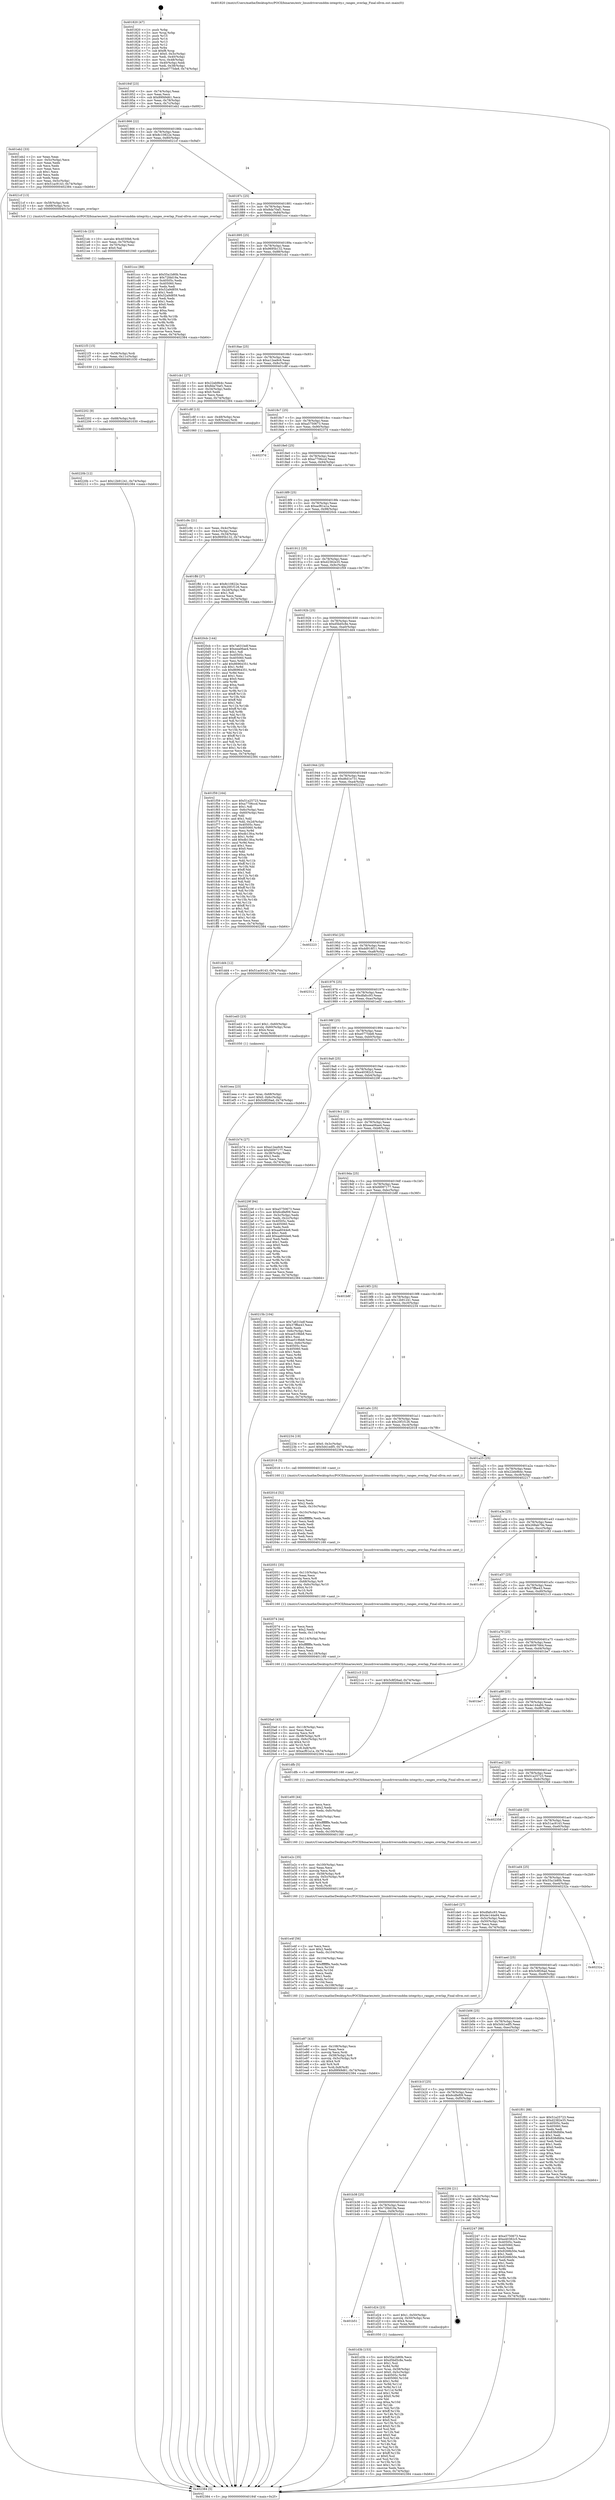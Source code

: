 digraph "0x401820" {
  label = "0x401820 (/mnt/c/Users/mathe/Desktop/tcc/POCII/binaries/extr_linuxdriversmddm-integrity.c_ranges_overlap_Final-ollvm.out::main(0))"
  labelloc = "t"
  node[shape=record]

  Entry [label="",width=0.3,height=0.3,shape=circle,fillcolor=black,style=filled]
  "0x40184f" [label="{
     0x40184f [23]\l
     | [instrs]\l
     &nbsp;&nbsp;0x40184f \<+3\>: mov -0x74(%rbp),%eax\l
     &nbsp;&nbsp;0x401852 \<+2\>: mov %eax,%ecx\l
     &nbsp;&nbsp;0x401854 \<+6\>: sub $0x89f49d61,%ecx\l
     &nbsp;&nbsp;0x40185a \<+3\>: mov %eax,-0x78(%rbp)\l
     &nbsp;&nbsp;0x40185d \<+3\>: mov %ecx,-0x7c(%rbp)\l
     &nbsp;&nbsp;0x401860 \<+6\>: je 0000000000401eb2 \<main+0x692\>\l
  }"]
  "0x401eb2" [label="{
     0x401eb2 [33]\l
     | [instrs]\l
     &nbsp;&nbsp;0x401eb2 \<+2\>: xor %eax,%eax\l
     &nbsp;&nbsp;0x401eb4 \<+3\>: mov -0x5c(%rbp),%ecx\l
     &nbsp;&nbsp;0x401eb7 \<+2\>: mov %eax,%edx\l
     &nbsp;&nbsp;0x401eb9 \<+2\>: sub %ecx,%edx\l
     &nbsp;&nbsp;0x401ebb \<+2\>: mov %eax,%ecx\l
     &nbsp;&nbsp;0x401ebd \<+3\>: sub $0x1,%ecx\l
     &nbsp;&nbsp;0x401ec0 \<+2\>: add %ecx,%edx\l
     &nbsp;&nbsp;0x401ec2 \<+2\>: sub %edx,%eax\l
     &nbsp;&nbsp;0x401ec4 \<+3\>: mov %eax,-0x5c(%rbp)\l
     &nbsp;&nbsp;0x401ec7 \<+7\>: movl $0x51ac9143,-0x74(%rbp)\l
     &nbsp;&nbsp;0x401ece \<+5\>: jmp 0000000000402384 \<main+0xb64\>\l
  }"]
  "0x401866" [label="{
     0x401866 [22]\l
     | [instrs]\l
     &nbsp;&nbsp;0x401866 \<+5\>: jmp 000000000040186b \<main+0x4b\>\l
     &nbsp;&nbsp;0x40186b \<+3\>: mov -0x78(%rbp),%eax\l
     &nbsp;&nbsp;0x40186e \<+5\>: sub $0x8c10822e,%eax\l
     &nbsp;&nbsp;0x401873 \<+3\>: mov %eax,-0x80(%rbp)\l
     &nbsp;&nbsp;0x401876 \<+6\>: je 00000000004021cf \<main+0x9af\>\l
  }"]
  Exit [label="",width=0.3,height=0.3,shape=circle,fillcolor=black,style=filled,peripheries=2]
  "0x4021cf" [label="{
     0x4021cf [13]\l
     | [instrs]\l
     &nbsp;&nbsp;0x4021cf \<+4\>: mov -0x58(%rbp),%rdi\l
     &nbsp;&nbsp;0x4021d3 \<+4\>: mov -0x68(%rbp),%rsi\l
     &nbsp;&nbsp;0x4021d7 \<+5\>: call 00000000004015c0 \<ranges_overlap\>\l
     | [calls]\l
     &nbsp;&nbsp;0x4015c0 \{1\} (/mnt/c/Users/mathe/Desktop/tcc/POCII/binaries/extr_linuxdriversmddm-integrity.c_ranges_overlap_Final-ollvm.out::ranges_overlap)\l
  }"]
  "0x40187c" [label="{
     0x40187c [25]\l
     | [instrs]\l
     &nbsp;&nbsp;0x40187c \<+5\>: jmp 0000000000401881 \<main+0x61\>\l
     &nbsp;&nbsp;0x401881 \<+3\>: mov -0x78(%rbp),%eax\l
     &nbsp;&nbsp;0x401884 \<+5\>: sub $0x8da70af1,%eax\l
     &nbsp;&nbsp;0x401889 \<+6\>: mov %eax,-0x84(%rbp)\l
     &nbsp;&nbsp;0x40188f \<+6\>: je 0000000000401ccc \<main+0x4ac\>\l
  }"]
  "0x40220b" [label="{
     0x40220b [12]\l
     | [instrs]\l
     &nbsp;&nbsp;0x40220b \<+7\>: movl $0x12b91241,-0x74(%rbp)\l
     &nbsp;&nbsp;0x402212 \<+5\>: jmp 0000000000402384 \<main+0xb64\>\l
  }"]
  "0x401ccc" [label="{
     0x401ccc [88]\l
     | [instrs]\l
     &nbsp;&nbsp;0x401ccc \<+5\>: mov $0x55a1b80b,%eax\l
     &nbsp;&nbsp;0x401cd1 \<+5\>: mov $0x72fdd19a,%ecx\l
     &nbsp;&nbsp;0x401cd6 \<+7\>: mov 0x40505c,%edx\l
     &nbsp;&nbsp;0x401cdd \<+7\>: mov 0x405060,%esi\l
     &nbsp;&nbsp;0x401ce4 \<+2\>: mov %edx,%edi\l
     &nbsp;&nbsp;0x401ce6 \<+6\>: add $0x52a9d859,%edi\l
     &nbsp;&nbsp;0x401cec \<+3\>: sub $0x1,%edi\l
     &nbsp;&nbsp;0x401cef \<+6\>: sub $0x52a9d859,%edi\l
     &nbsp;&nbsp;0x401cf5 \<+3\>: imul %edi,%edx\l
     &nbsp;&nbsp;0x401cf8 \<+3\>: and $0x1,%edx\l
     &nbsp;&nbsp;0x401cfb \<+3\>: cmp $0x0,%edx\l
     &nbsp;&nbsp;0x401cfe \<+4\>: sete %r8b\l
     &nbsp;&nbsp;0x401d02 \<+3\>: cmp $0xa,%esi\l
     &nbsp;&nbsp;0x401d05 \<+4\>: setl %r9b\l
     &nbsp;&nbsp;0x401d09 \<+3\>: mov %r8b,%r10b\l
     &nbsp;&nbsp;0x401d0c \<+3\>: and %r9b,%r10b\l
     &nbsp;&nbsp;0x401d0f \<+3\>: xor %r9b,%r8b\l
     &nbsp;&nbsp;0x401d12 \<+3\>: or %r8b,%r10b\l
     &nbsp;&nbsp;0x401d15 \<+4\>: test $0x1,%r10b\l
     &nbsp;&nbsp;0x401d19 \<+3\>: cmovne %ecx,%eax\l
     &nbsp;&nbsp;0x401d1c \<+3\>: mov %eax,-0x74(%rbp)\l
     &nbsp;&nbsp;0x401d1f \<+5\>: jmp 0000000000402384 \<main+0xb64\>\l
  }"]
  "0x401895" [label="{
     0x401895 [25]\l
     | [instrs]\l
     &nbsp;&nbsp;0x401895 \<+5\>: jmp 000000000040189a \<main+0x7a\>\l
     &nbsp;&nbsp;0x40189a \<+3\>: mov -0x78(%rbp),%eax\l
     &nbsp;&nbsp;0x40189d \<+5\>: sub $0x9695b132,%eax\l
     &nbsp;&nbsp;0x4018a2 \<+6\>: mov %eax,-0x88(%rbp)\l
     &nbsp;&nbsp;0x4018a8 \<+6\>: je 0000000000401cb1 \<main+0x491\>\l
  }"]
  "0x402202" [label="{
     0x402202 [9]\l
     | [instrs]\l
     &nbsp;&nbsp;0x402202 \<+4\>: mov -0x68(%rbp),%rdi\l
     &nbsp;&nbsp;0x402206 \<+5\>: call 0000000000401030 \<free@plt\>\l
     | [calls]\l
     &nbsp;&nbsp;0x401030 \{1\} (unknown)\l
  }"]
  "0x401cb1" [label="{
     0x401cb1 [27]\l
     | [instrs]\l
     &nbsp;&nbsp;0x401cb1 \<+5\>: mov $0x22eb9b4c,%eax\l
     &nbsp;&nbsp;0x401cb6 \<+5\>: mov $0x8da70af1,%ecx\l
     &nbsp;&nbsp;0x401cbb \<+3\>: mov -0x34(%rbp),%edx\l
     &nbsp;&nbsp;0x401cbe \<+3\>: cmp $0x0,%edx\l
     &nbsp;&nbsp;0x401cc1 \<+3\>: cmove %ecx,%eax\l
     &nbsp;&nbsp;0x401cc4 \<+3\>: mov %eax,-0x74(%rbp)\l
     &nbsp;&nbsp;0x401cc7 \<+5\>: jmp 0000000000402384 \<main+0xb64\>\l
  }"]
  "0x4018ae" [label="{
     0x4018ae [25]\l
     | [instrs]\l
     &nbsp;&nbsp;0x4018ae \<+5\>: jmp 00000000004018b3 \<main+0x93\>\l
     &nbsp;&nbsp;0x4018b3 \<+3\>: mov -0x78(%rbp),%eax\l
     &nbsp;&nbsp;0x4018b6 \<+5\>: sub $0xa12ea9c6,%eax\l
     &nbsp;&nbsp;0x4018bb \<+6\>: mov %eax,-0x8c(%rbp)\l
     &nbsp;&nbsp;0x4018c1 \<+6\>: je 0000000000401c8f \<main+0x46f\>\l
  }"]
  "0x4021f3" [label="{
     0x4021f3 [15]\l
     | [instrs]\l
     &nbsp;&nbsp;0x4021f3 \<+4\>: mov -0x58(%rbp),%rdi\l
     &nbsp;&nbsp;0x4021f7 \<+6\>: mov %eax,-0x11c(%rbp)\l
     &nbsp;&nbsp;0x4021fd \<+5\>: call 0000000000401030 \<free@plt\>\l
     | [calls]\l
     &nbsp;&nbsp;0x401030 \{1\} (unknown)\l
  }"]
  "0x401c8f" [label="{
     0x401c8f [13]\l
     | [instrs]\l
     &nbsp;&nbsp;0x401c8f \<+4\>: mov -0x48(%rbp),%rax\l
     &nbsp;&nbsp;0x401c93 \<+4\>: mov 0x8(%rax),%rdi\l
     &nbsp;&nbsp;0x401c97 \<+5\>: call 0000000000401060 \<atoi@plt\>\l
     | [calls]\l
     &nbsp;&nbsp;0x401060 \{1\} (unknown)\l
  }"]
  "0x4018c7" [label="{
     0x4018c7 [25]\l
     | [instrs]\l
     &nbsp;&nbsp;0x4018c7 \<+5\>: jmp 00000000004018cc \<main+0xac\>\l
     &nbsp;&nbsp;0x4018cc \<+3\>: mov -0x78(%rbp),%eax\l
     &nbsp;&nbsp;0x4018cf \<+5\>: sub $0xa5750673,%eax\l
     &nbsp;&nbsp;0x4018d4 \<+6\>: mov %eax,-0x90(%rbp)\l
     &nbsp;&nbsp;0x4018da \<+6\>: je 000000000040237d \<main+0xb5d\>\l
  }"]
  "0x4021dc" [label="{
     0x4021dc [23]\l
     | [instrs]\l
     &nbsp;&nbsp;0x4021dc \<+10\>: movabs $0x4030b6,%rdi\l
     &nbsp;&nbsp;0x4021e6 \<+3\>: mov %eax,-0x70(%rbp)\l
     &nbsp;&nbsp;0x4021e9 \<+3\>: mov -0x70(%rbp),%esi\l
     &nbsp;&nbsp;0x4021ec \<+2\>: mov $0x0,%al\l
     &nbsp;&nbsp;0x4021ee \<+5\>: call 0000000000401040 \<printf@plt\>\l
     | [calls]\l
     &nbsp;&nbsp;0x401040 \{1\} (unknown)\l
  }"]
  "0x40237d" [label="{
     0x40237d\l
  }", style=dashed]
  "0x4018e0" [label="{
     0x4018e0 [25]\l
     | [instrs]\l
     &nbsp;&nbsp;0x4018e0 \<+5\>: jmp 00000000004018e5 \<main+0xc5\>\l
     &nbsp;&nbsp;0x4018e5 \<+3\>: mov -0x78(%rbp),%eax\l
     &nbsp;&nbsp;0x4018e8 \<+5\>: sub $0xa7706ccd,%eax\l
     &nbsp;&nbsp;0x4018ed \<+6\>: mov %eax,-0x94(%rbp)\l
     &nbsp;&nbsp;0x4018f3 \<+6\>: je 0000000000401ffd \<main+0x7dd\>\l
  }"]
  "0x4020a0" [label="{
     0x4020a0 [43]\l
     | [instrs]\l
     &nbsp;&nbsp;0x4020a0 \<+6\>: mov -0x118(%rbp),%ecx\l
     &nbsp;&nbsp;0x4020a6 \<+3\>: imul %eax,%ecx\l
     &nbsp;&nbsp;0x4020a9 \<+3\>: movslq %ecx,%r8\l
     &nbsp;&nbsp;0x4020ac \<+4\>: mov -0x68(%rbp),%r9\l
     &nbsp;&nbsp;0x4020b0 \<+4\>: movslq -0x6c(%rbp),%r10\l
     &nbsp;&nbsp;0x4020b4 \<+4\>: shl $0x4,%r10\l
     &nbsp;&nbsp;0x4020b8 \<+3\>: add %r10,%r9\l
     &nbsp;&nbsp;0x4020bb \<+4\>: mov %r8,0x8(%r9)\l
     &nbsp;&nbsp;0x4020bf \<+7\>: movl $0xacf61a1a,-0x74(%rbp)\l
     &nbsp;&nbsp;0x4020c6 \<+5\>: jmp 0000000000402384 \<main+0xb64\>\l
  }"]
  "0x401ffd" [label="{
     0x401ffd [27]\l
     | [instrs]\l
     &nbsp;&nbsp;0x401ffd \<+5\>: mov $0x8c10822e,%eax\l
     &nbsp;&nbsp;0x402002 \<+5\>: mov $0x20f1f126,%ecx\l
     &nbsp;&nbsp;0x402007 \<+3\>: mov -0x2d(%rbp),%dl\l
     &nbsp;&nbsp;0x40200a \<+3\>: test $0x1,%dl\l
     &nbsp;&nbsp;0x40200d \<+3\>: cmovne %ecx,%eax\l
     &nbsp;&nbsp;0x402010 \<+3\>: mov %eax,-0x74(%rbp)\l
     &nbsp;&nbsp;0x402013 \<+5\>: jmp 0000000000402384 \<main+0xb64\>\l
  }"]
  "0x4018f9" [label="{
     0x4018f9 [25]\l
     | [instrs]\l
     &nbsp;&nbsp;0x4018f9 \<+5\>: jmp 00000000004018fe \<main+0xde\>\l
     &nbsp;&nbsp;0x4018fe \<+3\>: mov -0x78(%rbp),%eax\l
     &nbsp;&nbsp;0x401901 \<+5\>: sub $0xacf61a1a,%eax\l
     &nbsp;&nbsp;0x401906 \<+6\>: mov %eax,-0x98(%rbp)\l
     &nbsp;&nbsp;0x40190c \<+6\>: je 00000000004020cb \<main+0x8ab\>\l
  }"]
  "0x402074" [label="{
     0x402074 [44]\l
     | [instrs]\l
     &nbsp;&nbsp;0x402074 \<+2\>: xor %ecx,%ecx\l
     &nbsp;&nbsp;0x402076 \<+5\>: mov $0x2,%edx\l
     &nbsp;&nbsp;0x40207b \<+6\>: mov %edx,-0x114(%rbp)\l
     &nbsp;&nbsp;0x402081 \<+1\>: cltd\l
     &nbsp;&nbsp;0x402082 \<+6\>: mov -0x114(%rbp),%esi\l
     &nbsp;&nbsp;0x402088 \<+2\>: idiv %esi\l
     &nbsp;&nbsp;0x40208a \<+6\>: imul $0xfffffffe,%edx,%edx\l
     &nbsp;&nbsp;0x402090 \<+3\>: sub $0x1,%ecx\l
     &nbsp;&nbsp;0x402093 \<+2\>: sub %ecx,%edx\l
     &nbsp;&nbsp;0x402095 \<+6\>: mov %edx,-0x118(%rbp)\l
     &nbsp;&nbsp;0x40209b \<+5\>: call 0000000000401160 \<next_i\>\l
     | [calls]\l
     &nbsp;&nbsp;0x401160 \{1\} (/mnt/c/Users/mathe/Desktop/tcc/POCII/binaries/extr_linuxdriversmddm-integrity.c_ranges_overlap_Final-ollvm.out::next_i)\l
  }"]
  "0x4020cb" [label="{
     0x4020cb [144]\l
     | [instrs]\l
     &nbsp;&nbsp;0x4020cb \<+5\>: mov $0x7a631bdf,%eax\l
     &nbsp;&nbsp;0x4020d0 \<+5\>: mov $0xeea06ae4,%ecx\l
     &nbsp;&nbsp;0x4020d5 \<+2\>: mov $0x1,%dl\l
     &nbsp;&nbsp;0x4020d7 \<+7\>: mov 0x40505c,%esi\l
     &nbsp;&nbsp;0x4020de \<+7\>: mov 0x405060,%edi\l
     &nbsp;&nbsp;0x4020e5 \<+3\>: mov %esi,%r8d\l
     &nbsp;&nbsp;0x4020e8 \<+7\>: add $0x86964351,%r8d\l
     &nbsp;&nbsp;0x4020ef \<+4\>: sub $0x1,%r8d\l
     &nbsp;&nbsp;0x4020f3 \<+7\>: sub $0x86964351,%r8d\l
     &nbsp;&nbsp;0x4020fa \<+4\>: imul %r8d,%esi\l
     &nbsp;&nbsp;0x4020fe \<+3\>: and $0x1,%esi\l
     &nbsp;&nbsp;0x402101 \<+3\>: cmp $0x0,%esi\l
     &nbsp;&nbsp;0x402104 \<+4\>: sete %r9b\l
     &nbsp;&nbsp;0x402108 \<+3\>: cmp $0xa,%edi\l
     &nbsp;&nbsp;0x40210b \<+4\>: setl %r10b\l
     &nbsp;&nbsp;0x40210f \<+3\>: mov %r9b,%r11b\l
     &nbsp;&nbsp;0x402112 \<+4\>: xor $0xff,%r11b\l
     &nbsp;&nbsp;0x402116 \<+3\>: mov %r10b,%bl\l
     &nbsp;&nbsp;0x402119 \<+3\>: xor $0xff,%bl\l
     &nbsp;&nbsp;0x40211c \<+3\>: xor $0x1,%dl\l
     &nbsp;&nbsp;0x40211f \<+3\>: mov %r11b,%r14b\l
     &nbsp;&nbsp;0x402122 \<+4\>: and $0xff,%r14b\l
     &nbsp;&nbsp;0x402126 \<+3\>: and %dl,%r9b\l
     &nbsp;&nbsp;0x402129 \<+3\>: mov %bl,%r15b\l
     &nbsp;&nbsp;0x40212c \<+4\>: and $0xff,%r15b\l
     &nbsp;&nbsp;0x402130 \<+3\>: and %dl,%r10b\l
     &nbsp;&nbsp;0x402133 \<+3\>: or %r9b,%r14b\l
     &nbsp;&nbsp;0x402136 \<+3\>: or %r10b,%r15b\l
     &nbsp;&nbsp;0x402139 \<+3\>: xor %r15b,%r14b\l
     &nbsp;&nbsp;0x40213c \<+3\>: or %bl,%r11b\l
     &nbsp;&nbsp;0x40213f \<+4\>: xor $0xff,%r11b\l
     &nbsp;&nbsp;0x402143 \<+3\>: or $0x1,%dl\l
     &nbsp;&nbsp;0x402146 \<+3\>: and %dl,%r11b\l
     &nbsp;&nbsp;0x402149 \<+3\>: or %r11b,%r14b\l
     &nbsp;&nbsp;0x40214c \<+4\>: test $0x1,%r14b\l
     &nbsp;&nbsp;0x402150 \<+3\>: cmovne %ecx,%eax\l
     &nbsp;&nbsp;0x402153 \<+3\>: mov %eax,-0x74(%rbp)\l
     &nbsp;&nbsp;0x402156 \<+5\>: jmp 0000000000402384 \<main+0xb64\>\l
  }"]
  "0x401912" [label="{
     0x401912 [25]\l
     | [instrs]\l
     &nbsp;&nbsp;0x401912 \<+5\>: jmp 0000000000401917 \<main+0xf7\>\l
     &nbsp;&nbsp;0x401917 \<+3\>: mov -0x78(%rbp),%eax\l
     &nbsp;&nbsp;0x40191a \<+5\>: sub $0xd2382e35,%eax\l
     &nbsp;&nbsp;0x40191f \<+6\>: mov %eax,-0x9c(%rbp)\l
     &nbsp;&nbsp;0x401925 \<+6\>: je 0000000000401f59 \<main+0x739\>\l
  }"]
  "0x402051" [label="{
     0x402051 [35]\l
     | [instrs]\l
     &nbsp;&nbsp;0x402051 \<+6\>: mov -0x110(%rbp),%ecx\l
     &nbsp;&nbsp;0x402057 \<+3\>: imul %eax,%ecx\l
     &nbsp;&nbsp;0x40205a \<+3\>: movslq %ecx,%r8\l
     &nbsp;&nbsp;0x40205d \<+4\>: mov -0x68(%rbp),%r9\l
     &nbsp;&nbsp;0x402061 \<+4\>: movslq -0x6c(%rbp),%r10\l
     &nbsp;&nbsp;0x402065 \<+4\>: shl $0x4,%r10\l
     &nbsp;&nbsp;0x402069 \<+3\>: add %r10,%r9\l
     &nbsp;&nbsp;0x40206c \<+3\>: mov %r8,(%r9)\l
     &nbsp;&nbsp;0x40206f \<+5\>: call 0000000000401160 \<next_i\>\l
     | [calls]\l
     &nbsp;&nbsp;0x401160 \{1\} (/mnt/c/Users/mathe/Desktop/tcc/POCII/binaries/extr_linuxdriversmddm-integrity.c_ranges_overlap_Final-ollvm.out::next_i)\l
  }"]
  "0x401f59" [label="{
     0x401f59 [164]\l
     | [instrs]\l
     &nbsp;&nbsp;0x401f59 \<+5\>: mov $0x51a25723,%eax\l
     &nbsp;&nbsp;0x401f5e \<+5\>: mov $0xa7706ccd,%ecx\l
     &nbsp;&nbsp;0x401f63 \<+2\>: mov $0x1,%dl\l
     &nbsp;&nbsp;0x401f65 \<+3\>: mov -0x6c(%rbp),%esi\l
     &nbsp;&nbsp;0x401f68 \<+3\>: cmp -0x60(%rbp),%esi\l
     &nbsp;&nbsp;0x401f6b \<+4\>: setl %dil\l
     &nbsp;&nbsp;0x401f6f \<+4\>: and $0x1,%dil\l
     &nbsp;&nbsp;0x401f73 \<+4\>: mov %dil,-0x2d(%rbp)\l
     &nbsp;&nbsp;0x401f77 \<+7\>: mov 0x40505c,%esi\l
     &nbsp;&nbsp;0x401f7e \<+8\>: mov 0x405060,%r8d\l
     &nbsp;&nbsp;0x401f86 \<+3\>: mov %esi,%r9d\l
     &nbsp;&nbsp;0x401f89 \<+7\>: sub $0xdb13fca,%r9d\l
     &nbsp;&nbsp;0x401f90 \<+4\>: sub $0x1,%r9d\l
     &nbsp;&nbsp;0x401f94 \<+7\>: add $0xdb13fca,%r9d\l
     &nbsp;&nbsp;0x401f9b \<+4\>: imul %r9d,%esi\l
     &nbsp;&nbsp;0x401f9f \<+3\>: and $0x1,%esi\l
     &nbsp;&nbsp;0x401fa2 \<+3\>: cmp $0x0,%esi\l
     &nbsp;&nbsp;0x401fa5 \<+4\>: sete %dil\l
     &nbsp;&nbsp;0x401fa9 \<+4\>: cmp $0xa,%r8d\l
     &nbsp;&nbsp;0x401fad \<+4\>: setl %r10b\l
     &nbsp;&nbsp;0x401fb1 \<+3\>: mov %dil,%r11b\l
     &nbsp;&nbsp;0x401fb4 \<+4\>: xor $0xff,%r11b\l
     &nbsp;&nbsp;0x401fb8 \<+3\>: mov %r10b,%bl\l
     &nbsp;&nbsp;0x401fbb \<+3\>: xor $0xff,%bl\l
     &nbsp;&nbsp;0x401fbe \<+3\>: xor $0x1,%dl\l
     &nbsp;&nbsp;0x401fc1 \<+3\>: mov %r11b,%r14b\l
     &nbsp;&nbsp;0x401fc4 \<+4\>: and $0xff,%r14b\l
     &nbsp;&nbsp;0x401fc8 \<+3\>: and %dl,%dil\l
     &nbsp;&nbsp;0x401fcb \<+3\>: mov %bl,%r15b\l
     &nbsp;&nbsp;0x401fce \<+4\>: and $0xff,%r15b\l
     &nbsp;&nbsp;0x401fd2 \<+3\>: and %dl,%r10b\l
     &nbsp;&nbsp;0x401fd5 \<+3\>: or %dil,%r14b\l
     &nbsp;&nbsp;0x401fd8 \<+3\>: or %r10b,%r15b\l
     &nbsp;&nbsp;0x401fdb \<+3\>: xor %r15b,%r14b\l
     &nbsp;&nbsp;0x401fde \<+3\>: or %bl,%r11b\l
     &nbsp;&nbsp;0x401fe1 \<+4\>: xor $0xff,%r11b\l
     &nbsp;&nbsp;0x401fe5 \<+3\>: or $0x1,%dl\l
     &nbsp;&nbsp;0x401fe8 \<+3\>: and %dl,%r11b\l
     &nbsp;&nbsp;0x401feb \<+3\>: or %r11b,%r14b\l
     &nbsp;&nbsp;0x401fee \<+4\>: test $0x1,%r14b\l
     &nbsp;&nbsp;0x401ff2 \<+3\>: cmovne %ecx,%eax\l
     &nbsp;&nbsp;0x401ff5 \<+3\>: mov %eax,-0x74(%rbp)\l
     &nbsp;&nbsp;0x401ff8 \<+5\>: jmp 0000000000402384 \<main+0xb64\>\l
  }"]
  "0x40192b" [label="{
     0x40192b [25]\l
     | [instrs]\l
     &nbsp;&nbsp;0x40192b \<+5\>: jmp 0000000000401930 \<main+0x110\>\l
     &nbsp;&nbsp;0x401930 \<+3\>: mov -0x78(%rbp),%eax\l
     &nbsp;&nbsp;0x401933 \<+5\>: sub $0xd5bd5c8e,%eax\l
     &nbsp;&nbsp;0x401938 \<+6\>: mov %eax,-0xa0(%rbp)\l
     &nbsp;&nbsp;0x40193e \<+6\>: je 0000000000401dd4 \<main+0x5b4\>\l
  }"]
  "0x40201d" [label="{
     0x40201d [52]\l
     | [instrs]\l
     &nbsp;&nbsp;0x40201d \<+2\>: xor %ecx,%ecx\l
     &nbsp;&nbsp;0x40201f \<+5\>: mov $0x2,%edx\l
     &nbsp;&nbsp;0x402024 \<+6\>: mov %edx,-0x10c(%rbp)\l
     &nbsp;&nbsp;0x40202a \<+1\>: cltd\l
     &nbsp;&nbsp;0x40202b \<+6\>: mov -0x10c(%rbp),%esi\l
     &nbsp;&nbsp;0x402031 \<+2\>: idiv %esi\l
     &nbsp;&nbsp;0x402033 \<+6\>: imul $0xfffffffe,%edx,%edx\l
     &nbsp;&nbsp;0x402039 \<+2\>: mov %ecx,%edi\l
     &nbsp;&nbsp;0x40203b \<+2\>: sub %edx,%edi\l
     &nbsp;&nbsp;0x40203d \<+2\>: mov %ecx,%edx\l
     &nbsp;&nbsp;0x40203f \<+3\>: sub $0x1,%edx\l
     &nbsp;&nbsp;0x402042 \<+2\>: add %edx,%edi\l
     &nbsp;&nbsp;0x402044 \<+2\>: sub %edi,%ecx\l
     &nbsp;&nbsp;0x402046 \<+6\>: mov %ecx,-0x110(%rbp)\l
     &nbsp;&nbsp;0x40204c \<+5\>: call 0000000000401160 \<next_i\>\l
     | [calls]\l
     &nbsp;&nbsp;0x401160 \{1\} (/mnt/c/Users/mathe/Desktop/tcc/POCII/binaries/extr_linuxdriversmddm-integrity.c_ranges_overlap_Final-ollvm.out::next_i)\l
  }"]
  "0x401dd4" [label="{
     0x401dd4 [12]\l
     | [instrs]\l
     &nbsp;&nbsp;0x401dd4 \<+7\>: movl $0x51ac9143,-0x74(%rbp)\l
     &nbsp;&nbsp;0x401ddb \<+5\>: jmp 0000000000402384 \<main+0xb64\>\l
  }"]
  "0x401944" [label="{
     0x401944 [25]\l
     | [instrs]\l
     &nbsp;&nbsp;0x401944 \<+5\>: jmp 0000000000401949 \<main+0x129\>\l
     &nbsp;&nbsp;0x401949 \<+3\>: mov -0x78(%rbp),%eax\l
     &nbsp;&nbsp;0x40194c \<+5\>: sub $0xd6d1e731,%eax\l
     &nbsp;&nbsp;0x401951 \<+6\>: mov %eax,-0xa4(%rbp)\l
     &nbsp;&nbsp;0x401957 \<+6\>: je 0000000000402223 \<main+0xa03\>\l
  }"]
  "0x401eea" [label="{
     0x401eea [23]\l
     | [instrs]\l
     &nbsp;&nbsp;0x401eea \<+4\>: mov %rax,-0x68(%rbp)\l
     &nbsp;&nbsp;0x401eee \<+7\>: movl $0x0,-0x6c(%rbp)\l
     &nbsp;&nbsp;0x401ef5 \<+7\>: movl $0x5c8f26ad,-0x74(%rbp)\l
     &nbsp;&nbsp;0x401efc \<+5\>: jmp 0000000000402384 \<main+0xb64\>\l
  }"]
  "0x402223" [label="{
     0x402223\l
  }", style=dashed]
  "0x40195d" [label="{
     0x40195d [25]\l
     | [instrs]\l
     &nbsp;&nbsp;0x40195d \<+5\>: jmp 0000000000401962 \<main+0x142\>\l
     &nbsp;&nbsp;0x401962 \<+3\>: mov -0x78(%rbp),%eax\l
     &nbsp;&nbsp;0x401965 \<+5\>: sub $0xdd918f11,%eax\l
     &nbsp;&nbsp;0x40196a \<+6\>: mov %eax,-0xa8(%rbp)\l
     &nbsp;&nbsp;0x401970 \<+6\>: je 0000000000402312 \<main+0xaf2\>\l
  }"]
  "0x401e87" [label="{
     0x401e87 [43]\l
     | [instrs]\l
     &nbsp;&nbsp;0x401e87 \<+6\>: mov -0x108(%rbp),%ecx\l
     &nbsp;&nbsp;0x401e8d \<+3\>: imul %eax,%ecx\l
     &nbsp;&nbsp;0x401e90 \<+3\>: movslq %ecx,%rdi\l
     &nbsp;&nbsp;0x401e93 \<+4\>: mov -0x58(%rbp),%r8\l
     &nbsp;&nbsp;0x401e97 \<+4\>: movslq -0x5c(%rbp),%r9\l
     &nbsp;&nbsp;0x401e9b \<+4\>: shl $0x4,%r9\l
     &nbsp;&nbsp;0x401e9f \<+3\>: add %r9,%r8\l
     &nbsp;&nbsp;0x401ea2 \<+4\>: mov %rdi,0x8(%r8)\l
     &nbsp;&nbsp;0x401ea6 \<+7\>: movl $0x89f49d61,-0x74(%rbp)\l
     &nbsp;&nbsp;0x401ead \<+5\>: jmp 0000000000402384 \<main+0xb64\>\l
  }"]
  "0x402312" [label="{
     0x402312\l
  }", style=dashed]
  "0x401976" [label="{
     0x401976 [25]\l
     | [instrs]\l
     &nbsp;&nbsp;0x401976 \<+5\>: jmp 000000000040197b \<main+0x15b\>\l
     &nbsp;&nbsp;0x40197b \<+3\>: mov -0x78(%rbp),%eax\l
     &nbsp;&nbsp;0x40197e \<+5\>: sub $0xdfafcc93,%eax\l
     &nbsp;&nbsp;0x401983 \<+6\>: mov %eax,-0xac(%rbp)\l
     &nbsp;&nbsp;0x401989 \<+6\>: je 0000000000401ed3 \<main+0x6b3\>\l
  }"]
  "0x401e4f" [label="{
     0x401e4f [56]\l
     | [instrs]\l
     &nbsp;&nbsp;0x401e4f \<+2\>: xor %ecx,%ecx\l
     &nbsp;&nbsp;0x401e51 \<+5\>: mov $0x2,%edx\l
     &nbsp;&nbsp;0x401e56 \<+6\>: mov %edx,-0x104(%rbp)\l
     &nbsp;&nbsp;0x401e5c \<+1\>: cltd\l
     &nbsp;&nbsp;0x401e5d \<+6\>: mov -0x104(%rbp),%esi\l
     &nbsp;&nbsp;0x401e63 \<+2\>: idiv %esi\l
     &nbsp;&nbsp;0x401e65 \<+6\>: imul $0xfffffffe,%edx,%edx\l
     &nbsp;&nbsp;0x401e6b \<+3\>: mov %ecx,%r10d\l
     &nbsp;&nbsp;0x401e6e \<+3\>: sub %edx,%r10d\l
     &nbsp;&nbsp;0x401e71 \<+2\>: mov %ecx,%edx\l
     &nbsp;&nbsp;0x401e73 \<+3\>: sub $0x1,%edx\l
     &nbsp;&nbsp;0x401e76 \<+3\>: add %edx,%r10d\l
     &nbsp;&nbsp;0x401e79 \<+3\>: sub %r10d,%ecx\l
     &nbsp;&nbsp;0x401e7c \<+6\>: mov %ecx,-0x108(%rbp)\l
     &nbsp;&nbsp;0x401e82 \<+5\>: call 0000000000401160 \<next_i\>\l
     | [calls]\l
     &nbsp;&nbsp;0x401160 \{1\} (/mnt/c/Users/mathe/Desktop/tcc/POCII/binaries/extr_linuxdriversmddm-integrity.c_ranges_overlap_Final-ollvm.out::next_i)\l
  }"]
  "0x401ed3" [label="{
     0x401ed3 [23]\l
     | [instrs]\l
     &nbsp;&nbsp;0x401ed3 \<+7\>: movl $0x1,-0x60(%rbp)\l
     &nbsp;&nbsp;0x401eda \<+4\>: movslq -0x60(%rbp),%rax\l
     &nbsp;&nbsp;0x401ede \<+4\>: shl $0x4,%rax\l
     &nbsp;&nbsp;0x401ee2 \<+3\>: mov %rax,%rdi\l
     &nbsp;&nbsp;0x401ee5 \<+5\>: call 0000000000401050 \<malloc@plt\>\l
     | [calls]\l
     &nbsp;&nbsp;0x401050 \{1\} (unknown)\l
  }"]
  "0x40198f" [label="{
     0x40198f [25]\l
     | [instrs]\l
     &nbsp;&nbsp;0x40198f \<+5\>: jmp 0000000000401994 \<main+0x174\>\l
     &nbsp;&nbsp;0x401994 \<+3\>: mov -0x78(%rbp),%eax\l
     &nbsp;&nbsp;0x401997 \<+5\>: sub $0xe0775de8,%eax\l
     &nbsp;&nbsp;0x40199c \<+6\>: mov %eax,-0xb0(%rbp)\l
     &nbsp;&nbsp;0x4019a2 \<+6\>: je 0000000000401b74 \<main+0x354\>\l
  }"]
  "0x401e2c" [label="{
     0x401e2c [35]\l
     | [instrs]\l
     &nbsp;&nbsp;0x401e2c \<+6\>: mov -0x100(%rbp),%ecx\l
     &nbsp;&nbsp;0x401e32 \<+3\>: imul %eax,%ecx\l
     &nbsp;&nbsp;0x401e35 \<+3\>: movslq %ecx,%rdi\l
     &nbsp;&nbsp;0x401e38 \<+4\>: mov -0x58(%rbp),%r8\l
     &nbsp;&nbsp;0x401e3c \<+4\>: movslq -0x5c(%rbp),%r9\l
     &nbsp;&nbsp;0x401e40 \<+4\>: shl $0x4,%r9\l
     &nbsp;&nbsp;0x401e44 \<+3\>: add %r9,%r8\l
     &nbsp;&nbsp;0x401e47 \<+3\>: mov %rdi,(%r8)\l
     &nbsp;&nbsp;0x401e4a \<+5\>: call 0000000000401160 \<next_i\>\l
     | [calls]\l
     &nbsp;&nbsp;0x401160 \{1\} (/mnt/c/Users/mathe/Desktop/tcc/POCII/binaries/extr_linuxdriversmddm-integrity.c_ranges_overlap_Final-ollvm.out::next_i)\l
  }"]
  "0x401b74" [label="{
     0x401b74 [27]\l
     | [instrs]\l
     &nbsp;&nbsp;0x401b74 \<+5\>: mov $0xa12ea9c6,%eax\l
     &nbsp;&nbsp;0x401b79 \<+5\>: mov $0xfd097177,%ecx\l
     &nbsp;&nbsp;0x401b7e \<+3\>: mov -0x38(%rbp),%edx\l
     &nbsp;&nbsp;0x401b81 \<+3\>: cmp $0x2,%edx\l
     &nbsp;&nbsp;0x401b84 \<+3\>: cmovne %ecx,%eax\l
     &nbsp;&nbsp;0x401b87 \<+3\>: mov %eax,-0x74(%rbp)\l
     &nbsp;&nbsp;0x401b8a \<+5\>: jmp 0000000000402384 \<main+0xb64\>\l
  }"]
  "0x4019a8" [label="{
     0x4019a8 [25]\l
     | [instrs]\l
     &nbsp;&nbsp;0x4019a8 \<+5\>: jmp 00000000004019ad \<main+0x18d\>\l
     &nbsp;&nbsp;0x4019ad \<+3\>: mov -0x78(%rbp),%eax\l
     &nbsp;&nbsp;0x4019b0 \<+5\>: sub $0xe40382c5,%eax\l
     &nbsp;&nbsp;0x4019b5 \<+6\>: mov %eax,-0xb4(%rbp)\l
     &nbsp;&nbsp;0x4019bb \<+6\>: je 000000000040229f \<main+0xa7f\>\l
  }"]
  "0x402384" [label="{
     0x402384 [5]\l
     | [instrs]\l
     &nbsp;&nbsp;0x402384 \<+5\>: jmp 000000000040184f \<main+0x2f\>\l
  }"]
  "0x401820" [label="{
     0x401820 [47]\l
     | [instrs]\l
     &nbsp;&nbsp;0x401820 \<+1\>: push %rbp\l
     &nbsp;&nbsp;0x401821 \<+3\>: mov %rsp,%rbp\l
     &nbsp;&nbsp;0x401824 \<+2\>: push %r15\l
     &nbsp;&nbsp;0x401826 \<+2\>: push %r14\l
     &nbsp;&nbsp;0x401828 \<+2\>: push %r13\l
     &nbsp;&nbsp;0x40182a \<+2\>: push %r12\l
     &nbsp;&nbsp;0x40182c \<+1\>: push %rbx\l
     &nbsp;&nbsp;0x40182d \<+7\>: sub $0xf8,%rsp\l
     &nbsp;&nbsp;0x401834 \<+7\>: movl $0x0,-0x3c(%rbp)\l
     &nbsp;&nbsp;0x40183b \<+3\>: mov %edi,-0x40(%rbp)\l
     &nbsp;&nbsp;0x40183e \<+4\>: mov %rsi,-0x48(%rbp)\l
     &nbsp;&nbsp;0x401842 \<+3\>: mov -0x40(%rbp),%edi\l
     &nbsp;&nbsp;0x401845 \<+3\>: mov %edi,-0x38(%rbp)\l
     &nbsp;&nbsp;0x401848 \<+7\>: movl $0xe0775de8,-0x74(%rbp)\l
  }"]
  "0x401c9c" [label="{
     0x401c9c [21]\l
     | [instrs]\l
     &nbsp;&nbsp;0x401c9c \<+3\>: mov %eax,-0x4c(%rbp)\l
     &nbsp;&nbsp;0x401c9f \<+3\>: mov -0x4c(%rbp),%eax\l
     &nbsp;&nbsp;0x401ca2 \<+3\>: mov %eax,-0x34(%rbp)\l
     &nbsp;&nbsp;0x401ca5 \<+7\>: movl $0x9695b132,-0x74(%rbp)\l
     &nbsp;&nbsp;0x401cac \<+5\>: jmp 0000000000402384 \<main+0xb64\>\l
  }"]
  "0x401e00" [label="{
     0x401e00 [44]\l
     | [instrs]\l
     &nbsp;&nbsp;0x401e00 \<+2\>: xor %ecx,%ecx\l
     &nbsp;&nbsp;0x401e02 \<+5\>: mov $0x2,%edx\l
     &nbsp;&nbsp;0x401e07 \<+6\>: mov %edx,-0xfc(%rbp)\l
     &nbsp;&nbsp;0x401e0d \<+1\>: cltd\l
     &nbsp;&nbsp;0x401e0e \<+6\>: mov -0xfc(%rbp),%esi\l
     &nbsp;&nbsp;0x401e14 \<+2\>: idiv %esi\l
     &nbsp;&nbsp;0x401e16 \<+6\>: imul $0xfffffffe,%edx,%edx\l
     &nbsp;&nbsp;0x401e1c \<+3\>: sub $0x1,%ecx\l
     &nbsp;&nbsp;0x401e1f \<+2\>: sub %ecx,%edx\l
     &nbsp;&nbsp;0x401e21 \<+6\>: mov %edx,-0x100(%rbp)\l
     &nbsp;&nbsp;0x401e27 \<+5\>: call 0000000000401160 \<next_i\>\l
     | [calls]\l
     &nbsp;&nbsp;0x401160 \{1\} (/mnt/c/Users/mathe/Desktop/tcc/POCII/binaries/extr_linuxdriversmddm-integrity.c_ranges_overlap_Final-ollvm.out::next_i)\l
  }"]
  "0x40229f" [label="{
     0x40229f [94]\l
     | [instrs]\l
     &nbsp;&nbsp;0x40229f \<+5\>: mov $0xa5750673,%eax\l
     &nbsp;&nbsp;0x4022a4 \<+5\>: mov $0x6cdfef09,%ecx\l
     &nbsp;&nbsp;0x4022a9 \<+3\>: mov -0x3c(%rbp),%edx\l
     &nbsp;&nbsp;0x4022ac \<+3\>: mov %edx,-0x2c(%rbp)\l
     &nbsp;&nbsp;0x4022af \<+7\>: mov 0x40505c,%edx\l
     &nbsp;&nbsp;0x4022b6 \<+7\>: mov 0x405060,%esi\l
     &nbsp;&nbsp;0x4022bd \<+2\>: mov %edx,%edi\l
     &nbsp;&nbsp;0x4022bf \<+6\>: sub $0xaa6044e6,%edi\l
     &nbsp;&nbsp;0x4022c5 \<+3\>: sub $0x1,%edi\l
     &nbsp;&nbsp;0x4022c8 \<+6\>: add $0xaa6044e6,%edi\l
     &nbsp;&nbsp;0x4022ce \<+3\>: imul %edi,%edx\l
     &nbsp;&nbsp;0x4022d1 \<+3\>: and $0x1,%edx\l
     &nbsp;&nbsp;0x4022d4 \<+3\>: cmp $0x0,%edx\l
     &nbsp;&nbsp;0x4022d7 \<+4\>: sete %r8b\l
     &nbsp;&nbsp;0x4022db \<+3\>: cmp $0xa,%esi\l
     &nbsp;&nbsp;0x4022de \<+4\>: setl %r9b\l
     &nbsp;&nbsp;0x4022e2 \<+3\>: mov %r8b,%r10b\l
     &nbsp;&nbsp;0x4022e5 \<+3\>: and %r9b,%r10b\l
     &nbsp;&nbsp;0x4022e8 \<+3\>: xor %r9b,%r8b\l
     &nbsp;&nbsp;0x4022eb \<+3\>: or %r8b,%r10b\l
     &nbsp;&nbsp;0x4022ee \<+4\>: test $0x1,%r10b\l
     &nbsp;&nbsp;0x4022f2 \<+3\>: cmovne %ecx,%eax\l
     &nbsp;&nbsp;0x4022f5 \<+3\>: mov %eax,-0x74(%rbp)\l
     &nbsp;&nbsp;0x4022f8 \<+5\>: jmp 0000000000402384 \<main+0xb64\>\l
  }"]
  "0x4019c1" [label="{
     0x4019c1 [25]\l
     | [instrs]\l
     &nbsp;&nbsp;0x4019c1 \<+5\>: jmp 00000000004019c6 \<main+0x1a6\>\l
     &nbsp;&nbsp;0x4019c6 \<+3\>: mov -0x78(%rbp),%eax\l
     &nbsp;&nbsp;0x4019c9 \<+5\>: sub $0xeea06ae4,%eax\l
     &nbsp;&nbsp;0x4019ce \<+6\>: mov %eax,-0xb8(%rbp)\l
     &nbsp;&nbsp;0x4019d4 \<+6\>: je 000000000040215b \<main+0x93b\>\l
  }"]
  "0x401d3b" [label="{
     0x401d3b [153]\l
     | [instrs]\l
     &nbsp;&nbsp;0x401d3b \<+5\>: mov $0x55a1b80b,%ecx\l
     &nbsp;&nbsp;0x401d40 \<+5\>: mov $0xd5bd5c8e,%edx\l
     &nbsp;&nbsp;0x401d45 \<+3\>: mov $0x1,%sil\l
     &nbsp;&nbsp;0x401d48 \<+3\>: xor %r8d,%r8d\l
     &nbsp;&nbsp;0x401d4b \<+4\>: mov %rax,-0x58(%rbp)\l
     &nbsp;&nbsp;0x401d4f \<+7\>: movl $0x0,-0x5c(%rbp)\l
     &nbsp;&nbsp;0x401d56 \<+8\>: mov 0x40505c,%r9d\l
     &nbsp;&nbsp;0x401d5e \<+8\>: mov 0x405060,%r10d\l
     &nbsp;&nbsp;0x401d66 \<+4\>: sub $0x1,%r8d\l
     &nbsp;&nbsp;0x401d6a \<+3\>: mov %r9d,%r11d\l
     &nbsp;&nbsp;0x401d6d \<+3\>: add %r8d,%r11d\l
     &nbsp;&nbsp;0x401d70 \<+4\>: imul %r11d,%r9d\l
     &nbsp;&nbsp;0x401d74 \<+4\>: and $0x1,%r9d\l
     &nbsp;&nbsp;0x401d78 \<+4\>: cmp $0x0,%r9d\l
     &nbsp;&nbsp;0x401d7c \<+3\>: sete %bl\l
     &nbsp;&nbsp;0x401d7f \<+4\>: cmp $0xa,%r10d\l
     &nbsp;&nbsp;0x401d83 \<+4\>: setl %r14b\l
     &nbsp;&nbsp;0x401d87 \<+3\>: mov %bl,%r15b\l
     &nbsp;&nbsp;0x401d8a \<+4\>: xor $0xff,%r15b\l
     &nbsp;&nbsp;0x401d8e \<+3\>: mov %r14b,%r12b\l
     &nbsp;&nbsp;0x401d91 \<+4\>: xor $0xff,%r12b\l
     &nbsp;&nbsp;0x401d95 \<+4\>: xor $0x0,%sil\l
     &nbsp;&nbsp;0x401d99 \<+3\>: mov %r15b,%r13b\l
     &nbsp;&nbsp;0x401d9c \<+4\>: and $0x0,%r13b\l
     &nbsp;&nbsp;0x401da0 \<+3\>: and %sil,%bl\l
     &nbsp;&nbsp;0x401da3 \<+3\>: mov %r12b,%al\l
     &nbsp;&nbsp;0x401da6 \<+2\>: and $0x0,%al\l
     &nbsp;&nbsp;0x401da8 \<+3\>: and %sil,%r14b\l
     &nbsp;&nbsp;0x401dab \<+3\>: or %bl,%r13b\l
     &nbsp;&nbsp;0x401dae \<+3\>: or %r14b,%al\l
     &nbsp;&nbsp;0x401db1 \<+3\>: xor %al,%r13b\l
     &nbsp;&nbsp;0x401db4 \<+3\>: or %r12b,%r15b\l
     &nbsp;&nbsp;0x401db7 \<+4\>: xor $0xff,%r15b\l
     &nbsp;&nbsp;0x401dbb \<+4\>: or $0x0,%sil\l
     &nbsp;&nbsp;0x401dbf \<+3\>: and %sil,%r15b\l
     &nbsp;&nbsp;0x401dc2 \<+3\>: or %r15b,%r13b\l
     &nbsp;&nbsp;0x401dc5 \<+4\>: test $0x1,%r13b\l
     &nbsp;&nbsp;0x401dc9 \<+3\>: cmovne %edx,%ecx\l
     &nbsp;&nbsp;0x401dcc \<+3\>: mov %ecx,-0x74(%rbp)\l
     &nbsp;&nbsp;0x401dcf \<+5\>: jmp 0000000000402384 \<main+0xb64\>\l
  }"]
  "0x40215b" [label="{
     0x40215b [104]\l
     | [instrs]\l
     &nbsp;&nbsp;0x40215b \<+5\>: mov $0x7a631bdf,%eax\l
     &nbsp;&nbsp;0x402160 \<+5\>: mov $0x37ffbe43,%ecx\l
     &nbsp;&nbsp;0x402165 \<+2\>: xor %edx,%edx\l
     &nbsp;&nbsp;0x402167 \<+3\>: mov -0x6c(%rbp),%esi\l
     &nbsp;&nbsp;0x40216a \<+6\>: sub $0xae519bb8,%esi\l
     &nbsp;&nbsp;0x402170 \<+3\>: add $0x1,%esi\l
     &nbsp;&nbsp;0x402173 \<+6\>: add $0xae519bb8,%esi\l
     &nbsp;&nbsp;0x402179 \<+3\>: mov %esi,-0x6c(%rbp)\l
     &nbsp;&nbsp;0x40217c \<+7\>: mov 0x40505c,%esi\l
     &nbsp;&nbsp;0x402183 \<+7\>: mov 0x405060,%edi\l
     &nbsp;&nbsp;0x40218a \<+3\>: sub $0x1,%edx\l
     &nbsp;&nbsp;0x40218d \<+3\>: mov %esi,%r8d\l
     &nbsp;&nbsp;0x402190 \<+3\>: add %edx,%r8d\l
     &nbsp;&nbsp;0x402193 \<+4\>: imul %r8d,%esi\l
     &nbsp;&nbsp;0x402197 \<+3\>: and $0x1,%esi\l
     &nbsp;&nbsp;0x40219a \<+3\>: cmp $0x0,%esi\l
     &nbsp;&nbsp;0x40219d \<+4\>: sete %r9b\l
     &nbsp;&nbsp;0x4021a1 \<+3\>: cmp $0xa,%edi\l
     &nbsp;&nbsp;0x4021a4 \<+4\>: setl %r10b\l
     &nbsp;&nbsp;0x4021a8 \<+3\>: mov %r9b,%r11b\l
     &nbsp;&nbsp;0x4021ab \<+3\>: and %r10b,%r11b\l
     &nbsp;&nbsp;0x4021ae \<+3\>: xor %r10b,%r9b\l
     &nbsp;&nbsp;0x4021b1 \<+3\>: or %r9b,%r11b\l
     &nbsp;&nbsp;0x4021b4 \<+4\>: test $0x1,%r11b\l
     &nbsp;&nbsp;0x4021b8 \<+3\>: cmovne %ecx,%eax\l
     &nbsp;&nbsp;0x4021bb \<+3\>: mov %eax,-0x74(%rbp)\l
     &nbsp;&nbsp;0x4021be \<+5\>: jmp 0000000000402384 \<main+0xb64\>\l
  }"]
  "0x4019da" [label="{
     0x4019da [25]\l
     | [instrs]\l
     &nbsp;&nbsp;0x4019da \<+5\>: jmp 00000000004019df \<main+0x1bf\>\l
     &nbsp;&nbsp;0x4019df \<+3\>: mov -0x78(%rbp),%eax\l
     &nbsp;&nbsp;0x4019e2 \<+5\>: sub $0xfd097177,%eax\l
     &nbsp;&nbsp;0x4019e7 \<+6\>: mov %eax,-0xbc(%rbp)\l
     &nbsp;&nbsp;0x4019ed \<+6\>: je 0000000000401b8f \<main+0x36f\>\l
  }"]
  "0x401b51" [label="{
     0x401b51\l
  }", style=dashed]
  "0x401b8f" [label="{
     0x401b8f\l
  }", style=dashed]
  "0x4019f3" [label="{
     0x4019f3 [25]\l
     | [instrs]\l
     &nbsp;&nbsp;0x4019f3 \<+5\>: jmp 00000000004019f8 \<main+0x1d8\>\l
     &nbsp;&nbsp;0x4019f8 \<+3\>: mov -0x78(%rbp),%eax\l
     &nbsp;&nbsp;0x4019fb \<+5\>: sub $0x12b91241,%eax\l
     &nbsp;&nbsp;0x401a00 \<+6\>: mov %eax,-0xc0(%rbp)\l
     &nbsp;&nbsp;0x401a06 \<+6\>: je 0000000000402234 \<main+0xa14\>\l
  }"]
  "0x401d24" [label="{
     0x401d24 [23]\l
     | [instrs]\l
     &nbsp;&nbsp;0x401d24 \<+7\>: movl $0x1,-0x50(%rbp)\l
     &nbsp;&nbsp;0x401d2b \<+4\>: movslq -0x50(%rbp),%rax\l
     &nbsp;&nbsp;0x401d2f \<+4\>: shl $0x4,%rax\l
     &nbsp;&nbsp;0x401d33 \<+3\>: mov %rax,%rdi\l
     &nbsp;&nbsp;0x401d36 \<+5\>: call 0000000000401050 \<malloc@plt\>\l
     | [calls]\l
     &nbsp;&nbsp;0x401050 \{1\} (unknown)\l
  }"]
  "0x402234" [label="{
     0x402234 [19]\l
     | [instrs]\l
     &nbsp;&nbsp;0x402234 \<+7\>: movl $0x0,-0x3c(%rbp)\l
     &nbsp;&nbsp;0x40223b \<+7\>: movl $0x5d41edf5,-0x74(%rbp)\l
     &nbsp;&nbsp;0x402242 \<+5\>: jmp 0000000000402384 \<main+0xb64\>\l
  }"]
  "0x401a0c" [label="{
     0x401a0c [25]\l
     | [instrs]\l
     &nbsp;&nbsp;0x401a0c \<+5\>: jmp 0000000000401a11 \<main+0x1f1\>\l
     &nbsp;&nbsp;0x401a11 \<+3\>: mov -0x78(%rbp),%eax\l
     &nbsp;&nbsp;0x401a14 \<+5\>: sub $0x20f1f126,%eax\l
     &nbsp;&nbsp;0x401a19 \<+6\>: mov %eax,-0xc4(%rbp)\l
     &nbsp;&nbsp;0x401a1f \<+6\>: je 0000000000402018 \<main+0x7f8\>\l
  }"]
  "0x401b38" [label="{
     0x401b38 [25]\l
     | [instrs]\l
     &nbsp;&nbsp;0x401b38 \<+5\>: jmp 0000000000401b3d \<main+0x31d\>\l
     &nbsp;&nbsp;0x401b3d \<+3\>: mov -0x78(%rbp),%eax\l
     &nbsp;&nbsp;0x401b40 \<+5\>: sub $0x72fdd19a,%eax\l
     &nbsp;&nbsp;0x401b45 \<+6\>: mov %eax,-0xf4(%rbp)\l
     &nbsp;&nbsp;0x401b4b \<+6\>: je 0000000000401d24 \<main+0x504\>\l
  }"]
  "0x402018" [label="{
     0x402018 [5]\l
     | [instrs]\l
     &nbsp;&nbsp;0x402018 \<+5\>: call 0000000000401160 \<next_i\>\l
     | [calls]\l
     &nbsp;&nbsp;0x401160 \{1\} (/mnt/c/Users/mathe/Desktop/tcc/POCII/binaries/extr_linuxdriversmddm-integrity.c_ranges_overlap_Final-ollvm.out::next_i)\l
  }"]
  "0x401a25" [label="{
     0x401a25 [25]\l
     | [instrs]\l
     &nbsp;&nbsp;0x401a25 \<+5\>: jmp 0000000000401a2a \<main+0x20a\>\l
     &nbsp;&nbsp;0x401a2a \<+3\>: mov -0x78(%rbp),%eax\l
     &nbsp;&nbsp;0x401a2d \<+5\>: sub $0x22eb9b4c,%eax\l
     &nbsp;&nbsp;0x401a32 \<+6\>: mov %eax,-0xc8(%rbp)\l
     &nbsp;&nbsp;0x401a38 \<+6\>: je 0000000000402217 \<main+0x9f7\>\l
  }"]
  "0x4022fd" [label="{
     0x4022fd [21]\l
     | [instrs]\l
     &nbsp;&nbsp;0x4022fd \<+3\>: mov -0x2c(%rbp),%eax\l
     &nbsp;&nbsp;0x402300 \<+7\>: add $0xf8,%rsp\l
     &nbsp;&nbsp;0x402307 \<+1\>: pop %rbx\l
     &nbsp;&nbsp;0x402308 \<+2\>: pop %r12\l
     &nbsp;&nbsp;0x40230a \<+2\>: pop %r13\l
     &nbsp;&nbsp;0x40230c \<+2\>: pop %r14\l
     &nbsp;&nbsp;0x40230e \<+2\>: pop %r15\l
     &nbsp;&nbsp;0x402310 \<+1\>: pop %rbp\l
     &nbsp;&nbsp;0x402311 \<+1\>: ret\l
  }"]
  "0x402217" [label="{
     0x402217\l
  }", style=dashed]
  "0x401a3e" [label="{
     0x401a3e [25]\l
     | [instrs]\l
     &nbsp;&nbsp;0x401a3e \<+5\>: jmp 0000000000401a43 \<main+0x223\>\l
     &nbsp;&nbsp;0x401a43 \<+3\>: mov -0x78(%rbp),%eax\l
     &nbsp;&nbsp;0x401a46 \<+5\>: sub $0x268ab79e,%eax\l
     &nbsp;&nbsp;0x401a4b \<+6\>: mov %eax,-0xcc(%rbp)\l
     &nbsp;&nbsp;0x401a51 \<+6\>: je 0000000000401c83 \<main+0x463\>\l
  }"]
  "0x401b1f" [label="{
     0x401b1f [25]\l
     | [instrs]\l
     &nbsp;&nbsp;0x401b1f \<+5\>: jmp 0000000000401b24 \<main+0x304\>\l
     &nbsp;&nbsp;0x401b24 \<+3\>: mov -0x78(%rbp),%eax\l
     &nbsp;&nbsp;0x401b27 \<+5\>: sub $0x6cdfef09,%eax\l
     &nbsp;&nbsp;0x401b2c \<+6\>: mov %eax,-0xf0(%rbp)\l
     &nbsp;&nbsp;0x401b32 \<+6\>: je 00000000004022fd \<main+0xadd\>\l
  }"]
  "0x401c83" [label="{
     0x401c83\l
  }", style=dashed]
  "0x401a57" [label="{
     0x401a57 [25]\l
     | [instrs]\l
     &nbsp;&nbsp;0x401a57 \<+5\>: jmp 0000000000401a5c \<main+0x23c\>\l
     &nbsp;&nbsp;0x401a5c \<+3\>: mov -0x78(%rbp),%eax\l
     &nbsp;&nbsp;0x401a5f \<+5\>: sub $0x37ffbe43,%eax\l
     &nbsp;&nbsp;0x401a64 \<+6\>: mov %eax,-0xd0(%rbp)\l
     &nbsp;&nbsp;0x401a6a \<+6\>: je 00000000004021c3 \<main+0x9a3\>\l
  }"]
  "0x402247" [label="{
     0x402247 [88]\l
     | [instrs]\l
     &nbsp;&nbsp;0x402247 \<+5\>: mov $0xa5750673,%eax\l
     &nbsp;&nbsp;0x40224c \<+5\>: mov $0xe40382c5,%ecx\l
     &nbsp;&nbsp;0x402251 \<+7\>: mov 0x40505c,%edx\l
     &nbsp;&nbsp;0x402258 \<+7\>: mov 0x405060,%esi\l
     &nbsp;&nbsp;0x40225f \<+2\>: mov %edx,%edi\l
     &nbsp;&nbsp;0x402261 \<+6\>: sub $0x9268b50e,%edi\l
     &nbsp;&nbsp;0x402267 \<+3\>: sub $0x1,%edi\l
     &nbsp;&nbsp;0x40226a \<+6\>: add $0x9268b50e,%edi\l
     &nbsp;&nbsp;0x402270 \<+3\>: imul %edi,%edx\l
     &nbsp;&nbsp;0x402273 \<+3\>: and $0x1,%edx\l
     &nbsp;&nbsp;0x402276 \<+3\>: cmp $0x0,%edx\l
     &nbsp;&nbsp;0x402279 \<+4\>: sete %r8b\l
     &nbsp;&nbsp;0x40227d \<+3\>: cmp $0xa,%esi\l
     &nbsp;&nbsp;0x402280 \<+4\>: setl %r9b\l
     &nbsp;&nbsp;0x402284 \<+3\>: mov %r8b,%r10b\l
     &nbsp;&nbsp;0x402287 \<+3\>: and %r9b,%r10b\l
     &nbsp;&nbsp;0x40228a \<+3\>: xor %r9b,%r8b\l
     &nbsp;&nbsp;0x40228d \<+3\>: or %r8b,%r10b\l
     &nbsp;&nbsp;0x402290 \<+4\>: test $0x1,%r10b\l
     &nbsp;&nbsp;0x402294 \<+3\>: cmovne %ecx,%eax\l
     &nbsp;&nbsp;0x402297 \<+3\>: mov %eax,-0x74(%rbp)\l
     &nbsp;&nbsp;0x40229a \<+5\>: jmp 0000000000402384 \<main+0xb64\>\l
  }"]
  "0x4021c3" [label="{
     0x4021c3 [12]\l
     | [instrs]\l
     &nbsp;&nbsp;0x4021c3 \<+7\>: movl $0x5c8f26ad,-0x74(%rbp)\l
     &nbsp;&nbsp;0x4021ca \<+5\>: jmp 0000000000402384 \<main+0xb64\>\l
  }"]
  "0x401a70" [label="{
     0x401a70 [25]\l
     | [instrs]\l
     &nbsp;&nbsp;0x401a70 \<+5\>: jmp 0000000000401a75 \<main+0x255\>\l
     &nbsp;&nbsp;0x401a75 \<+3\>: mov -0x78(%rbp),%eax\l
     &nbsp;&nbsp;0x401a78 \<+5\>: sub $0x46067664,%eax\l
     &nbsp;&nbsp;0x401a7d \<+6\>: mov %eax,-0xd4(%rbp)\l
     &nbsp;&nbsp;0x401a83 \<+6\>: je 0000000000401be7 \<main+0x3c7\>\l
  }"]
  "0x401b06" [label="{
     0x401b06 [25]\l
     | [instrs]\l
     &nbsp;&nbsp;0x401b06 \<+5\>: jmp 0000000000401b0b \<main+0x2eb\>\l
     &nbsp;&nbsp;0x401b0b \<+3\>: mov -0x78(%rbp),%eax\l
     &nbsp;&nbsp;0x401b0e \<+5\>: sub $0x5d41edf5,%eax\l
     &nbsp;&nbsp;0x401b13 \<+6\>: mov %eax,-0xec(%rbp)\l
     &nbsp;&nbsp;0x401b19 \<+6\>: je 0000000000402247 \<main+0xa27\>\l
  }"]
  "0x401be7" [label="{
     0x401be7\l
  }", style=dashed]
  "0x401a89" [label="{
     0x401a89 [25]\l
     | [instrs]\l
     &nbsp;&nbsp;0x401a89 \<+5\>: jmp 0000000000401a8e \<main+0x26e\>\l
     &nbsp;&nbsp;0x401a8e \<+3\>: mov -0x78(%rbp),%eax\l
     &nbsp;&nbsp;0x401a91 \<+5\>: sub $0x4e144a94,%eax\l
     &nbsp;&nbsp;0x401a96 \<+6\>: mov %eax,-0xd8(%rbp)\l
     &nbsp;&nbsp;0x401a9c \<+6\>: je 0000000000401dfb \<main+0x5db\>\l
  }"]
  "0x401f01" [label="{
     0x401f01 [88]\l
     | [instrs]\l
     &nbsp;&nbsp;0x401f01 \<+5\>: mov $0x51a25723,%eax\l
     &nbsp;&nbsp;0x401f06 \<+5\>: mov $0xd2382e35,%ecx\l
     &nbsp;&nbsp;0x401f0b \<+7\>: mov 0x40505c,%edx\l
     &nbsp;&nbsp;0x401f12 \<+7\>: mov 0x405060,%esi\l
     &nbsp;&nbsp;0x401f19 \<+2\>: mov %edx,%edi\l
     &nbsp;&nbsp;0x401f1b \<+6\>: sub $0x838dfd0e,%edi\l
     &nbsp;&nbsp;0x401f21 \<+3\>: sub $0x1,%edi\l
     &nbsp;&nbsp;0x401f24 \<+6\>: add $0x838dfd0e,%edi\l
     &nbsp;&nbsp;0x401f2a \<+3\>: imul %edi,%edx\l
     &nbsp;&nbsp;0x401f2d \<+3\>: and $0x1,%edx\l
     &nbsp;&nbsp;0x401f30 \<+3\>: cmp $0x0,%edx\l
     &nbsp;&nbsp;0x401f33 \<+4\>: sete %r8b\l
     &nbsp;&nbsp;0x401f37 \<+3\>: cmp $0xa,%esi\l
     &nbsp;&nbsp;0x401f3a \<+4\>: setl %r9b\l
     &nbsp;&nbsp;0x401f3e \<+3\>: mov %r8b,%r10b\l
     &nbsp;&nbsp;0x401f41 \<+3\>: and %r9b,%r10b\l
     &nbsp;&nbsp;0x401f44 \<+3\>: xor %r9b,%r8b\l
     &nbsp;&nbsp;0x401f47 \<+3\>: or %r8b,%r10b\l
     &nbsp;&nbsp;0x401f4a \<+4\>: test $0x1,%r10b\l
     &nbsp;&nbsp;0x401f4e \<+3\>: cmovne %ecx,%eax\l
     &nbsp;&nbsp;0x401f51 \<+3\>: mov %eax,-0x74(%rbp)\l
     &nbsp;&nbsp;0x401f54 \<+5\>: jmp 0000000000402384 \<main+0xb64\>\l
  }"]
  "0x401dfb" [label="{
     0x401dfb [5]\l
     | [instrs]\l
     &nbsp;&nbsp;0x401dfb \<+5\>: call 0000000000401160 \<next_i\>\l
     | [calls]\l
     &nbsp;&nbsp;0x401160 \{1\} (/mnt/c/Users/mathe/Desktop/tcc/POCII/binaries/extr_linuxdriversmddm-integrity.c_ranges_overlap_Final-ollvm.out::next_i)\l
  }"]
  "0x401aa2" [label="{
     0x401aa2 [25]\l
     | [instrs]\l
     &nbsp;&nbsp;0x401aa2 \<+5\>: jmp 0000000000401aa7 \<main+0x287\>\l
     &nbsp;&nbsp;0x401aa7 \<+3\>: mov -0x78(%rbp),%eax\l
     &nbsp;&nbsp;0x401aaa \<+5\>: sub $0x51a25723,%eax\l
     &nbsp;&nbsp;0x401aaf \<+6\>: mov %eax,-0xdc(%rbp)\l
     &nbsp;&nbsp;0x401ab5 \<+6\>: je 0000000000402358 \<main+0xb38\>\l
  }"]
  "0x401aed" [label="{
     0x401aed [25]\l
     | [instrs]\l
     &nbsp;&nbsp;0x401aed \<+5\>: jmp 0000000000401af2 \<main+0x2d2\>\l
     &nbsp;&nbsp;0x401af2 \<+3\>: mov -0x78(%rbp),%eax\l
     &nbsp;&nbsp;0x401af5 \<+5\>: sub $0x5c8f26ad,%eax\l
     &nbsp;&nbsp;0x401afa \<+6\>: mov %eax,-0xe8(%rbp)\l
     &nbsp;&nbsp;0x401b00 \<+6\>: je 0000000000401f01 \<main+0x6e1\>\l
  }"]
  "0x402358" [label="{
     0x402358\l
  }", style=dashed]
  "0x401abb" [label="{
     0x401abb [25]\l
     | [instrs]\l
     &nbsp;&nbsp;0x401abb \<+5\>: jmp 0000000000401ac0 \<main+0x2a0\>\l
     &nbsp;&nbsp;0x401ac0 \<+3\>: mov -0x78(%rbp),%eax\l
     &nbsp;&nbsp;0x401ac3 \<+5\>: sub $0x51ac9143,%eax\l
     &nbsp;&nbsp;0x401ac8 \<+6\>: mov %eax,-0xe0(%rbp)\l
     &nbsp;&nbsp;0x401ace \<+6\>: je 0000000000401de0 \<main+0x5c0\>\l
  }"]
  "0x40232a" [label="{
     0x40232a\l
  }", style=dashed]
  "0x401de0" [label="{
     0x401de0 [27]\l
     | [instrs]\l
     &nbsp;&nbsp;0x401de0 \<+5\>: mov $0xdfafcc93,%eax\l
     &nbsp;&nbsp;0x401de5 \<+5\>: mov $0x4e144a94,%ecx\l
     &nbsp;&nbsp;0x401dea \<+3\>: mov -0x5c(%rbp),%edx\l
     &nbsp;&nbsp;0x401ded \<+3\>: cmp -0x50(%rbp),%edx\l
     &nbsp;&nbsp;0x401df0 \<+3\>: cmovl %ecx,%eax\l
     &nbsp;&nbsp;0x401df3 \<+3\>: mov %eax,-0x74(%rbp)\l
     &nbsp;&nbsp;0x401df6 \<+5\>: jmp 0000000000402384 \<main+0xb64\>\l
  }"]
  "0x401ad4" [label="{
     0x401ad4 [25]\l
     | [instrs]\l
     &nbsp;&nbsp;0x401ad4 \<+5\>: jmp 0000000000401ad9 \<main+0x2b9\>\l
     &nbsp;&nbsp;0x401ad9 \<+3\>: mov -0x78(%rbp),%eax\l
     &nbsp;&nbsp;0x401adc \<+5\>: sub $0x55a1b80b,%eax\l
     &nbsp;&nbsp;0x401ae1 \<+6\>: mov %eax,-0xe4(%rbp)\l
     &nbsp;&nbsp;0x401ae7 \<+6\>: je 000000000040232a \<main+0xb0a\>\l
  }"]
  Entry -> "0x401820" [label=" 1"]
  "0x40184f" -> "0x401eb2" [label=" 1"]
  "0x40184f" -> "0x401866" [label=" 25"]
  "0x4022fd" -> Exit [label=" 1"]
  "0x401866" -> "0x4021cf" [label=" 1"]
  "0x401866" -> "0x40187c" [label=" 24"]
  "0x40229f" -> "0x402384" [label=" 1"]
  "0x40187c" -> "0x401ccc" [label=" 1"]
  "0x40187c" -> "0x401895" [label=" 23"]
  "0x402247" -> "0x402384" [label=" 1"]
  "0x401895" -> "0x401cb1" [label=" 1"]
  "0x401895" -> "0x4018ae" [label=" 22"]
  "0x402234" -> "0x402384" [label=" 1"]
  "0x4018ae" -> "0x401c8f" [label=" 1"]
  "0x4018ae" -> "0x4018c7" [label=" 21"]
  "0x40220b" -> "0x402384" [label=" 1"]
  "0x4018c7" -> "0x40237d" [label=" 0"]
  "0x4018c7" -> "0x4018e0" [label=" 21"]
  "0x402202" -> "0x40220b" [label=" 1"]
  "0x4018e0" -> "0x401ffd" [label=" 2"]
  "0x4018e0" -> "0x4018f9" [label=" 19"]
  "0x4021f3" -> "0x402202" [label=" 1"]
  "0x4018f9" -> "0x4020cb" [label=" 1"]
  "0x4018f9" -> "0x401912" [label=" 18"]
  "0x4021dc" -> "0x4021f3" [label=" 1"]
  "0x401912" -> "0x401f59" [label=" 2"]
  "0x401912" -> "0x40192b" [label=" 16"]
  "0x4021cf" -> "0x4021dc" [label=" 1"]
  "0x40192b" -> "0x401dd4" [label=" 1"]
  "0x40192b" -> "0x401944" [label=" 15"]
  "0x4021c3" -> "0x402384" [label=" 1"]
  "0x401944" -> "0x402223" [label=" 0"]
  "0x401944" -> "0x40195d" [label=" 15"]
  "0x40215b" -> "0x402384" [label=" 1"]
  "0x40195d" -> "0x402312" [label=" 0"]
  "0x40195d" -> "0x401976" [label=" 15"]
  "0x4020cb" -> "0x402384" [label=" 1"]
  "0x401976" -> "0x401ed3" [label=" 1"]
  "0x401976" -> "0x40198f" [label=" 14"]
  "0x4020a0" -> "0x402384" [label=" 1"]
  "0x40198f" -> "0x401b74" [label=" 1"]
  "0x40198f" -> "0x4019a8" [label=" 13"]
  "0x401b74" -> "0x402384" [label=" 1"]
  "0x401820" -> "0x40184f" [label=" 1"]
  "0x402384" -> "0x40184f" [label=" 25"]
  "0x401c8f" -> "0x401c9c" [label=" 1"]
  "0x401c9c" -> "0x402384" [label=" 1"]
  "0x401cb1" -> "0x402384" [label=" 1"]
  "0x401ccc" -> "0x402384" [label=" 1"]
  "0x402074" -> "0x4020a0" [label=" 1"]
  "0x4019a8" -> "0x40229f" [label=" 1"]
  "0x4019a8" -> "0x4019c1" [label=" 12"]
  "0x402051" -> "0x402074" [label=" 1"]
  "0x4019c1" -> "0x40215b" [label=" 1"]
  "0x4019c1" -> "0x4019da" [label=" 11"]
  "0x40201d" -> "0x402051" [label=" 1"]
  "0x4019da" -> "0x401b8f" [label=" 0"]
  "0x4019da" -> "0x4019f3" [label=" 11"]
  "0x402018" -> "0x40201d" [label=" 1"]
  "0x4019f3" -> "0x402234" [label=" 1"]
  "0x4019f3" -> "0x401a0c" [label=" 10"]
  "0x401ffd" -> "0x402384" [label=" 2"]
  "0x401a0c" -> "0x402018" [label=" 1"]
  "0x401a0c" -> "0x401a25" [label=" 9"]
  "0x401f01" -> "0x402384" [label=" 2"]
  "0x401a25" -> "0x402217" [label=" 0"]
  "0x401a25" -> "0x401a3e" [label=" 9"]
  "0x401eea" -> "0x402384" [label=" 1"]
  "0x401a3e" -> "0x401c83" [label=" 0"]
  "0x401a3e" -> "0x401a57" [label=" 9"]
  "0x401eb2" -> "0x402384" [label=" 1"]
  "0x401a57" -> "0x4021c3" [label=" 1"]
  "0x401a57" -> "0x401a70" [label=" 8"]
  "0x401e87" -> "0x402384" [label=" 1"]
  "0x401a70" -> "0x401be7" [label=" 0"]
  "0x401a70" -> "0x401a89" [label=" 8"]
  "0x401e2c" -> "0x401e4f" [label=" 1"]
  "0x401a89" -> "0x401dfb" [label=" 1"]
  "0x401a89" -> "0x401aa2" [label=" 7"]
  "0x401e00" -> "0x401e2c" [label=" 1"]
  "0x401aa2" -> "0x402358" [label=" 0"]
  "0x401aa2" -> "0x401abb" [label=" 7"]
  "0x401de0" -> "0x402384" [label=" 2"]
  "0x401abb" -> "0x401de0" [label=" 2"]
  "0x401abb" -> "0x401ad4" [label=" 5"]
  "0x401dd4" -> "0x402384" [label=" 1"]
  "0x401ad4" -> "0x40232a" [label=" 0"]
  "0x401ad4" -> "0x401aed" [label=" 5"]
  "0x401dfb" -> "0x401e00" [label=" 1"]
  "0x401aed" -> "0x401f01" [label=" 2"]
  "0x401aed" -> "0x401b06" [label=" 3"]
  "0x401e4f" -> "0x401e87" [label=" 1"]
  "0x401b06" -> "0x402247" [label=" 1"]
  "0x401b06" -> "0x401b1f" [label=" 2"]
  "0x401ed3" -> "0x401eea" [label=" 1"]
  "0x401b1f" -> "0x4022fd" [label=" 1"]
  "0x401b1f" -> "0x401b38" [label=" 1"]
  "0x401f59" -> "0x402384" [label=" 2"]
  "0x401b38" -> "0x401d24" [label=" 1"]
  "0x401b38" -> "0x401b51" [label=" 0"]
  "0x401d24" -> "0x401d3b" [label=" 1"]
  "0x401d3b" -> "0x402384" [label=" 1"]
}
